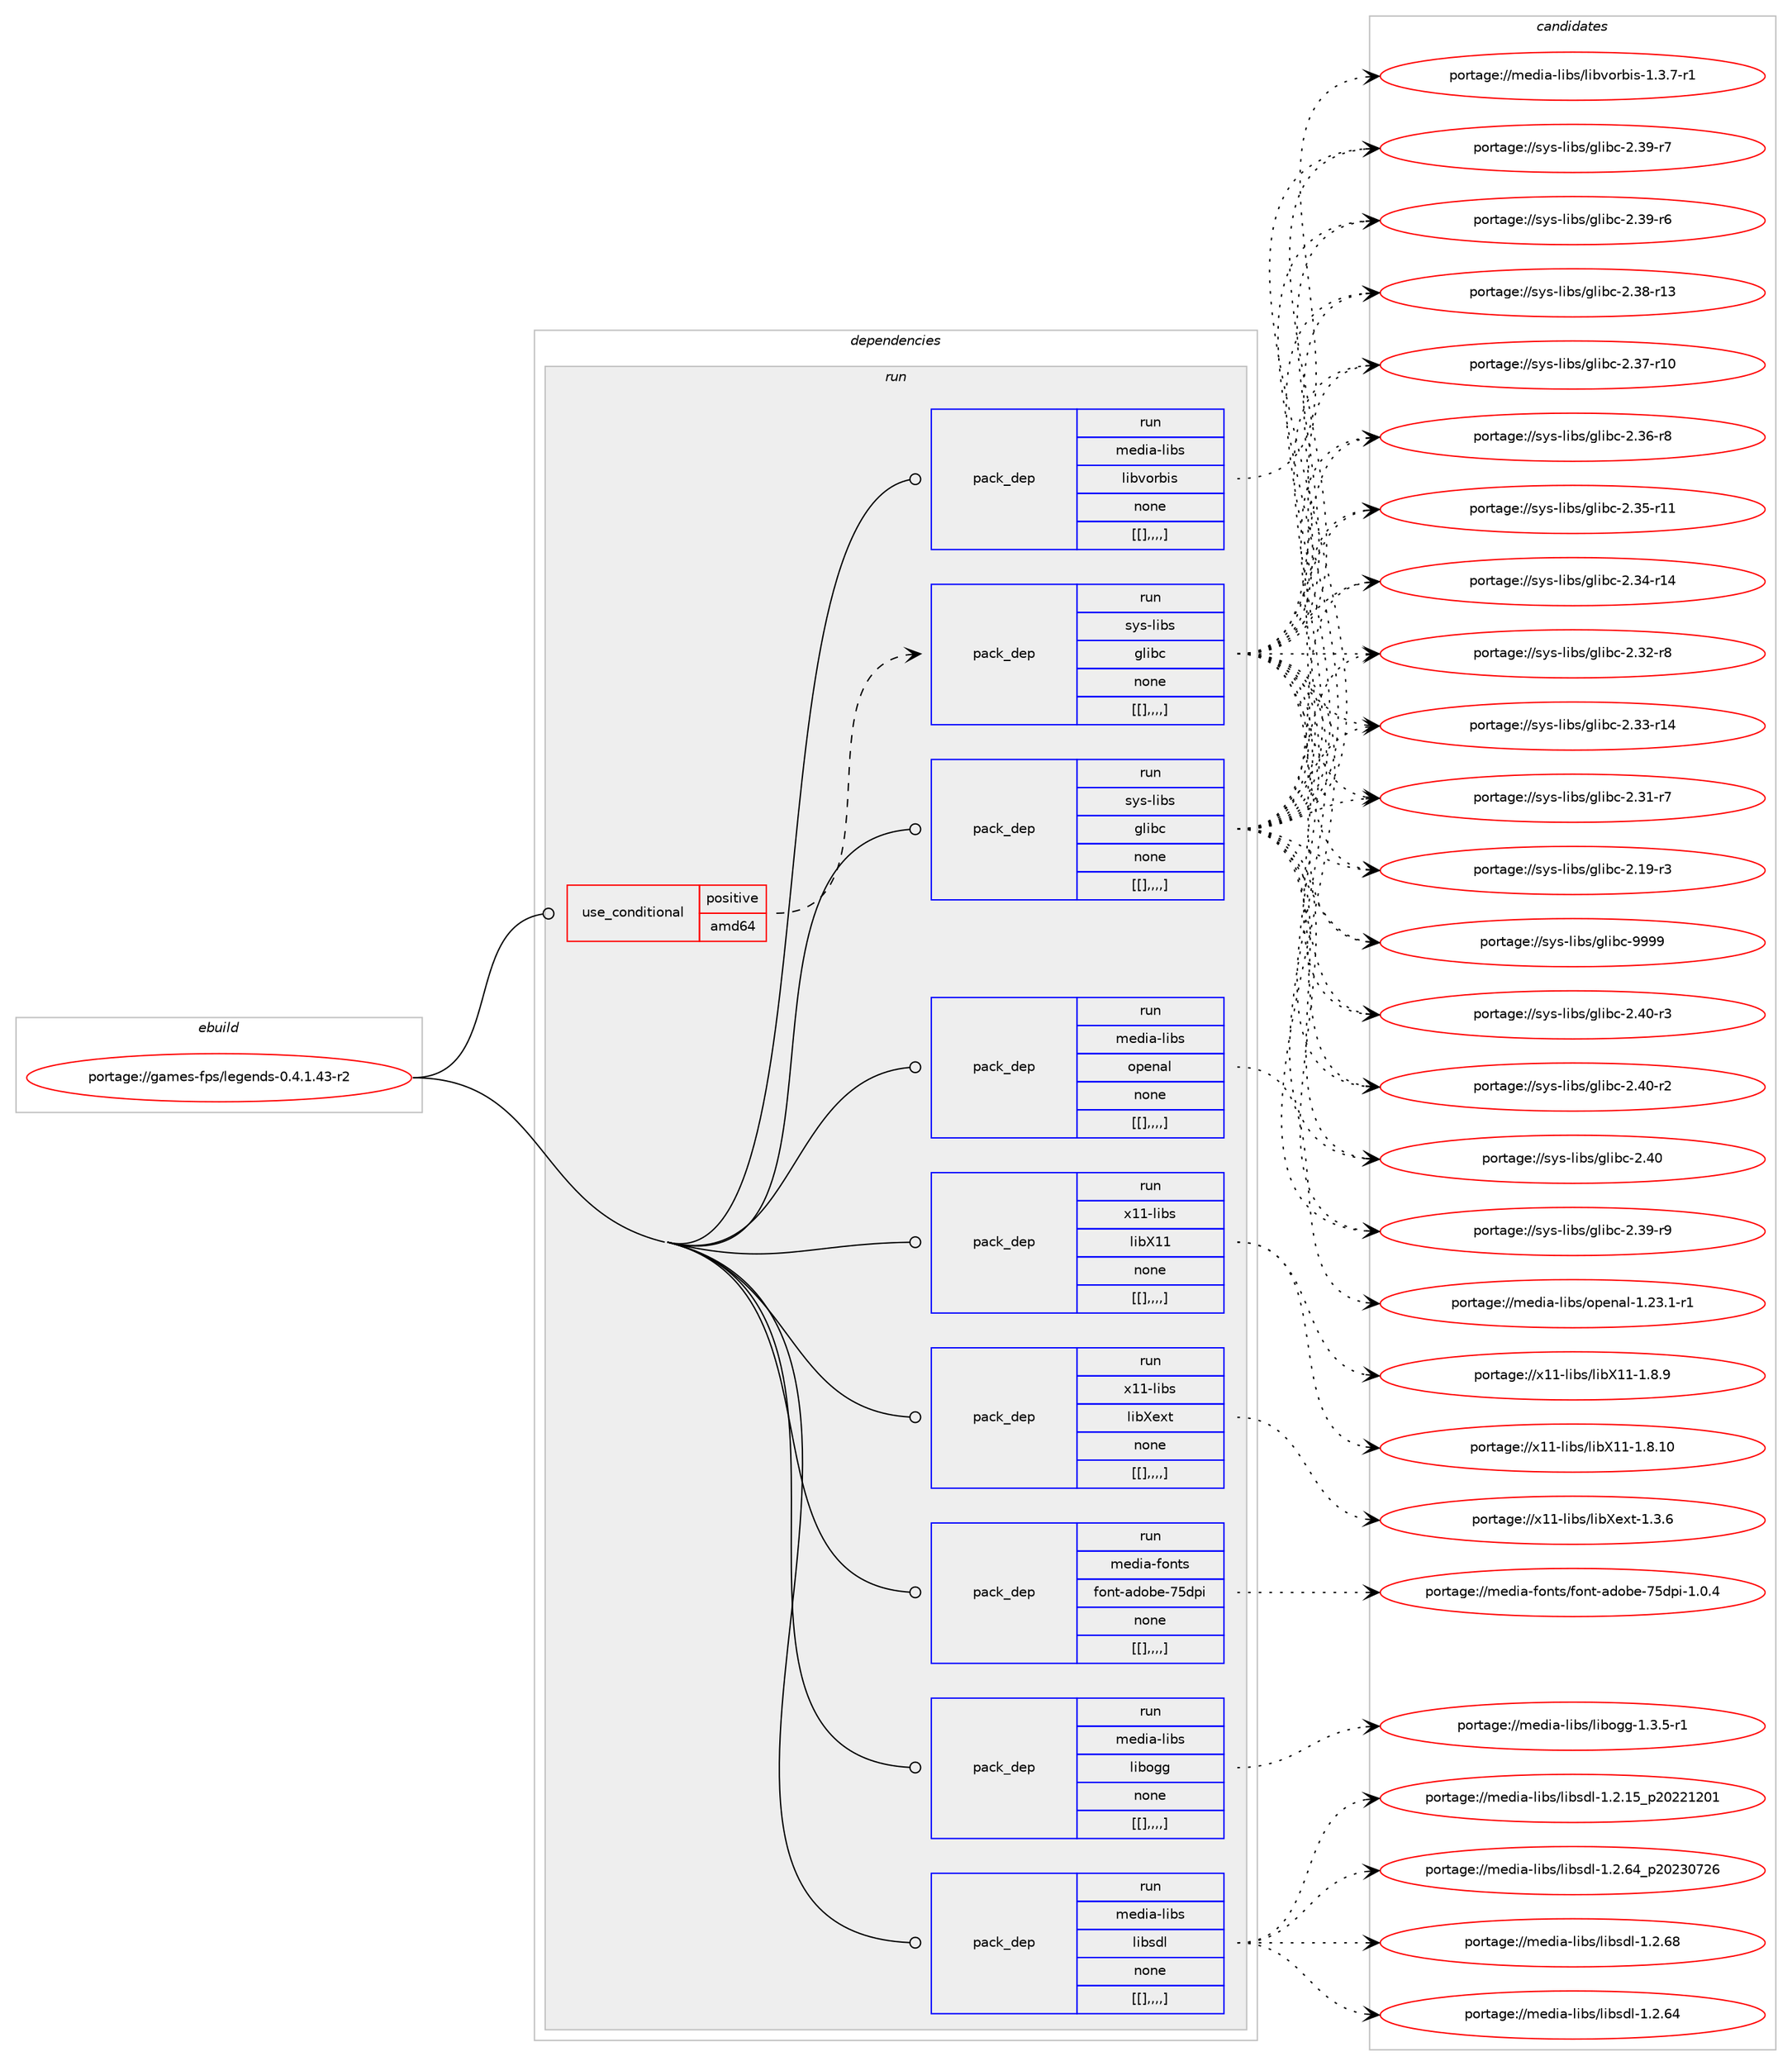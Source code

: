 digraph prolog {

# *************
# Graph options
# *************

newrank=true;
concentrate=true;
compound=true;
graph [rankdir=LR,fontname=Helvetica,fontsize=10,ranksep=1.5];#, ranksep=2.5, nodesep=0.2];
edge  [arrowhead=vee];
node  [fontname=Helvetica,fontsize=10];

# **********
# The ebuild
# **********

subgraph cluster_leftcol {
color=gray;
label=<<i>ebuild</i>>;
id [label="portage://games-fps/legends-0.4.1.43-r2", color=red, width=4, href="../games-fps/legends-0.4.1.43-r2.svg"];
}

# ****************
# The dependencies
# ****************

subgraph cluster_midcol {
color=gray;
label=<<i>dependencies</i>>;
subgraph cluster_compile {
fillcolor="#eeeeee";
style=filled;
label=<<i>compile</i>>;
}
subgraph cluster_compileandrun {
fillcolor="#eeeeee";
style=filled;
label=<<i>compile and run</i>>;
}
subgraph cluster_run {
fillcolor="#eeeeee";
style=filled;
label=<<i>run</i>>;
subgraph cond65736 {
dependency233688 [label=<<TABLE BORDER="0" CELLBORDER="1" CELLSPACING="0" CELLPADDING="4"><TR><TD ROWSPAN="3" CELLPADDING="10">use_conditional</TD></TR><TR><TD>positive</TD></TR><TR><TD>amd64</TD></TR></TABLE>>, shape=none, color=red];
subgraph pack166458 {
dependency233689 [label=<<TABLE BORDER="0" CELLBORDER="1" CELLSPACING="0" CELLPADDING="4" WIDTH="220"><TR><TD ROWSPAN="6" CELLPADDING="30">pack_dep</TD></TR><TR><TD WIDTH="110">run</TD></TR><TR><TD>sys-libs</TD></TR><TR><TD>glibc</TD></TR><TR><TD>none</TD></TR><TR><TD>[[],,,,]</TD></TR></TABLE>>, shape=none, color=blue];
}
dependency233688:e -> dependency233689:w [weight=20,style="dashed",arrowhead="vee"];
}
id:e -> dependency233688:w [weight=20,style="solid",arrowhead="odot"];
subgraph pack166459 {
dependency233690 [label=<<TABLE BORDER="0" CELLBORDER="1" CELLSPACING="0" CELLPADDING="4" WIDTH="220"><TR><TD ROWSPAN="6" CELLPADDING="30">pack_dep</TD></TR><TR><TD WIDTH="110">run</TD></TR><TR><TD>media-fonts</TD></TR><TR><TD>font-adobe-75dpi</TD></TR><TR><TD>none</TD></TR><TR><TD>[[],,,,]</TD></TR></TABLE>>, shape=none, color=blue];
}
id:e -> dependency233690:w [weight=20,style="solid",arrowhead="odot"];
subgraph pack166460 {
dependency233691 [label=<<TABLE BORDER="0" CELLBORDER="1" CELLSPACING="0" CELLPADDING="4" WIDTH="220"><TR><TD ROWSPAN="6" CELLPADDING="30">pack_dep</TD></TR><TR><TD WIDTH="110">run</TD></TR><TR><TD>media-libs</TD></TR><TR><TD>libogg</TD></TR><TR><TD>none</TD></TR><TR><TD>[[],,,,]</TD></TR></TABLE>>, shape=none, color=blue];
}
id:e -> dependency233691:w [weight=20,style="solid",arrowhead="odot"];
subgraph pack166461 {
dependency233692 [label=<<TABLE BORDER="0" CELLBORDER="1" CELLSPACING="0" CELLPADDING="4" WIDTH="220"><TR><TD ROWSPAN="6" CELLPADDING="30">pack_dep</TD></TR><TR><TD WIDTH="110">run</TD></TR><TR><TD>media-libs</TD></TR><TR><TD>libsdl</TD></TR><TR><TD>none</TD></TR><TR><TD>[[],,,,]</TD></TR></TABLE>>, shape=none, color=blue];
}
id:e -> dependency233692:w [weight=20,style="solid",arrowhead="odot"];
subgraph pack166462 {
dependency233693 [label=<<TABLE BORDER="0" CELLBORDER="1" CELLSPACING="0" CELLPADDING="4" WIDTH="220"><TR><TD ROWSPAN="6" CELLPADDING="30">pack_dep</TD></TR><TR><TD WIDTH="110">run</TD></TR><TR><TD>media-libs</TD></TR><TR><TD>libvorbis</TD></TR><TR><TD>none</TD></TR><TR><TD>[[],,,,]</TD></TR></TABLE>>, shape=none, color=blue];
}
id:e -> dependency233693:w [weight=20,style="solid",arrowhead="odot"];
subgraph pack166463 {
dependency233694 [label=<<TABLE BORDER="0" CELLBORDER="1" CELLSPACING="0" CELLPADDING="4" WIDTH="220"><TR><TD ROWSPAN="6" CELLPADDING="30">pack_dep</TD></TR><TR><TD WIDTH="110">run</TD></TR><TR><TD>media-libs</TD></TR><TR><TD>openal</TD></TR><TR><TD>none</TD></TR><TR><TD>[[],,,,]</TD></TR></TABLE>>, shape=none, color=blue];
}
id:e -> dependency233694:w [weight=20,style="solid",arrowhead="odot"];
subgraph pack166464 {
dependency233695 [label=<<TABLE BORDER="0" CELLBORDER="1" CELLSPACING="0" CELLPADDING="4" WIDTH="220"><TR><TD ROWSPAN="6" CELLPADDING="30">pack_dep</TD></TR><TR><TD WIDTH="110">run</TD></TR><TR><TD>sys-libs</TD></TR><TR><TD>glibc</TD></TR><TR><TD>none</TD></TR><TR><TD>[[],,,,]</TD></TR></TABLE>>, shape=none, color=blue];
}
id:e -> dependency233695:w [weight=20,style="solid",arrowhead="odot"];
subgraph pack166465 {
dependency233696 [label=<<TABLE BORDER="0" CELLBORDER="1" CELLSPACING="0" CELLPADDING="4" WIDTH="220"><TR><TD ROWSPAN="6" CELLPADDING="30">pack_dep</TD></TR><TR><TD WIDTH="110">run</TD></TR><TR><TD>x11-libs</TD></TR><TR><TD>libX11</TD></TR><TR><TD>none</TD></TR><TR><TD>[[],,,,]</TD></TR></TABLE>>, shape=none, color=blue];
}
id:e -> dependency233696:w [weight=20,style="solid",arrowhead="odot"];
subgraph pack166466 {
dependency233697 [label=<<TABLE BORDER="0" CELLBORDER="1" CELLSPACING="0" CELLPADDING="4" WIDTH="220"><TR><TD ROWSPAN="6" CELLPADDING="30">pack_dep</TD></TR><TR><TD WIDTH="110">run</TD></TR><TR><TD>x11-libs</TD></TR><TR><TD>libXext</TD></TR><TR><TD>none</TD></TR><TR><TD>[[],,,,]</TD></TR></TABLE>>, shape=none, color=blue];
}
id:e -> dependency233697:w [weight=20,style="solid",arrowhead="odot"];
}
}

# **************
# The candidates
# **************

subgraph cluster_choices {
rank=same;
color=gray;
label=<<i>candidates</i>>;

subgraph choice166458 {
color=black;
nodesep=1;
choice11512111545108105981154710310810598994557575757 [label="portage://sys-libs/glibc-9999", color=red, width=4,href="../sys-libs/glibc-9999.svg"];
choice115121115451081059811547103108105989945504652484511451 [label="portage://sys-libs/glibc-2.40-r3", color=red, width=4,href="../sys-libs/glibc-2.40-r3.svg"];
choice115121115451081059811547103108105989945504652484511450 [label="portage://sys-libs/glibc-2.40-r2", color=red, width=4,href="../sys-libs/glibc-2.40-r2.svg"];
choice11512111545108105981154710310810598994550465248 [label="portage://sys-libs/glibc-2.40", color=red, width=4,href="../sys-libs/glibc-2.40.svg"];
choice115121115451081059811547103108105989945504651574511457 [label="portage://sys-libs/glibc-2.39-r9", color=red, width=4,href="../sys-libs/glibc-2.39-r9.svg"];
choice115121115451081059811547103108105989945504651574511455 [label="portage://sys-libs/glibc-2.39-r7", color=red, width=4,href="../sys-libs/glibc-2.39-r7.svg"];
choice115121115451081059811547103108105989945504651574511454 [label="portage://sys-libs/glibc-2.39-r6", color=red, width=4,href="../sys-libs/glibc-2.39-r6.svg"];
choice11512111545108105981154710310810598994550465156451144951 [label="portage://sys-libs/glibc-2.38-r13", color=red, width=4,href="../sys-libs/glibc-2.38-r13.svg"];
choice11512111545108105981154710310810598994550465155451144948 [label="portage://sys-libs/glibc-2.37-r10", color=red, width=4,href="../sys-libs/glibc-2.37-r10.svg"];
choice115121115451081059811547103108105989945504651544511456 [label="portage://sys-libs/glibc-2.36-r8", color=red, width=4,href="../sys-libs/glibc-2.36-r8.svg"];
choice11512111545108105981154710310810598994550465153451144949 [label="portage://sys-libs/glibc-2.35-r11", color=red, width=4,href="../sys-libs/glibc-2.35-r11.svg"];
choice11512111545108105981154710310810598994550465152451144952 [label="portage://sys-libs/glibc-2.34-r14", color=red, width=4,href="../sys-libs/glibc-2.34-r14.svg"];
choice11512111545108105981154710310810598994550465151451144952 [label="portage://sys-libs/glibc-2.33-r14", color=red, width=4,href="../sys-libs/glibc-2.33-r14.svg"];
choice115121115451081059811547103108105989945504651504511456 [label="portage://sys-libs/glibc-2.32-r8", color=red, width=4,href="../sys-libs/glibc-2.32-r8.svg"];
choice115121115451081059811547103108105989945504651494511455 [label="portage://sys-libs/glibc-2.31-r7", color=red, width=4,href="../sys-libs/glibc-2.31-r7.svg"];
choice115121115451081059811547103108105989945504649574511451 [label="portage://sys-libs/glibc-2.19-r3", color=red, width=4,href="../sys-libs/glibc-2.19-r3.svg"];
dependency233689:e -> choice11512111545108105981154710310810598994557575757:w [style=dotted,weight="100"];
dependency233689:e -> choice115121115451081059811547103108105989945504652484511451:w [style=dotted,weight="100"];
dependency233689:e -> choice115121115451081059811547103108105989945504652484511450:w [style=dotted,weight="100"];
dependency233689:e -> choice11512111545108105981154710310810598994550465248:w [style=dotted,weight="100"];
dependency233689:e -> choice115121115451081059811547103108105989945504651574511457:w [style=dotted,weight="100"];
dependency233689:e -> choice115121115451081059811547103108105989945504651574511455:w [style=dotted,weight="100"];
dependency233689:e -> choice115121115451081059811547103108105989945504651574511454:w [style=dotted,weight="100"];
dependency233689:e -> choice11512111545108105981154710310810598994550465156451144951:w [style=dotted,weight="100"];
dependency233689:e -> choice11512111545108105981154710310810598994550465155451144948:w [style=dotted,weight="100"];
dependency233689:e -> choice115121115451081059811547103108105989945504651544511456:w [style=dotted,weight="100"];
dependency233689:e -> choice11512111545108105981154710310810598994550465153451144949:w [style=dotted,weight="100"];
dependency233689:e -> choice11512111545108105981154710310810598994550465152451144952:w [style=dotted,weight="100"];
dependency233689:e -> choice11512111545108105981154710310810598994550465151451144952:w [style=dotted,weight="100"];
dependency233689:e -> choice115121115451081059811547103108105989945504651504511456:w [style=dotted,weight="100"];
dependency233689:e -> choice115121115451081059811547103108105989945504651494511455:w [style=dotted,weight="100"];
dependency233689:e -> choice115121115451081059811547103108105989945504649574511451:w [style=dotted,weight="100"];
}
subgraph choice166459 {
color=black;
nodesep=1;
choice109101100105974510211111011611547102111110116459710011198101455553100112105454946484652 [label="portage://media-fonts/font-adobe-75dpi-1.0.4", color=red, width=4,href="../media-fonts/font-adobe-75dpi-1.0.4.svg"];
dependency233690:e -> choice109101100105974510211111011611547102111110116459710011198101455553100112105454946484652:w [style=dotted,weight="100"];
}
subgraph choice166460 {
color=black;
nodesep=1;
choice10910110010597451081059811547108105981111031034549465146534511449 [label="portage://media-libs/libogg-1.3.5-r1", color=red, width=4,href="../media-libs/libogg-1.3.5-r1.svg"];
dependency233691:e -> choice10910110010597451081059811547108105981111031034549465146534511449:w [style=dotted,weight="100"];
}
subgraph choice166461 {
color=black;
nodesep=1;
choice109101100105974510810598115471081059811510010845494650465456 [label="portage://media-libs/libsdl-1.2.68", color=red, width=4,href="../media-libs/libsdl-1.2.68.svg"];
choice109101100105974510810598115471081059811510010845494650465452951125048505148555054 [label="portage://media-libs/libsdl-1.2.64_p20230726", color=red, width=4,href="../media-libs/libsdl-1.2.64_p20230726.svg"];
choice109101100105974510810598115471081059811510010845494650465452 [label="portage://media-libs/libsdl-1.2.64", color=red, width=4,href="../media-libs/libsdl-1.2.64.svg"];
choice109101100105974510810598115471081059811510010845494650464953951125048505049504849 [label="portage://media-libs/libsdl-1.2.15_p20221201", color=red, width=4,href="../media-libs/libsdl-1.2.15_p20221201.svg"];
dependency233692:e -> choice109101100105974510810598115471081059811510010845494650465456:w [style=dotted,weight="100"];
dependency233692:e -> choice109101100105974510810598115471081059811510010845494650465452951125048505148555054:w [style=dotted,weight="100"];
dependency233692:e -> choice109101100105974510810598115471081059811510010845494650465452:w [style=dotted,weight="100"];
dependency233692:e -> choice109101100105974510810598115471081059811510010845494650464953951125048505049504849:w [style=dotted,weight="100"];
}
subgraph choice166462 {
color=black;
nodesep=1;
choice1091011001059745108105981154710810598118111114981051154549465146554511449 [label="portage://media-libs/libvorbis-1.3.7-r1", color=red, width=4,href="../media-libs/libvorbis-1.3.7-r1.svg"];
dependency233693:e -> choice1091011001059745108105981154710810598118111114981051154549465146554511449:w [style=dotted,weight="100"];
}
subgraph choice166463 {
color=black;
nodesep=1;
choice1091011001059745108105981154711111210111097108454946505146494511449 [label="portage://media-libs/openal-1.23.1-r1", color=red, width=4,href="../media-libs/openal-1.23.1-r1.svg"];
dependency233694:e -> choice1091011001059745108105981154711111210111097108454946505146494511449:w [style=dotted,weight="100"];
}
subgraph choice166464 {
color=black;
nodesep=1;
choice11512111545108105981154710310810598994557575757 [label="portage://sys-libs/glibc-9999", color=red, width=4,href="../sys-libs/glibc-9999.svg"];
choice115121115451081059811547103108105989945504652484511451 [label="portage://sys-libs/glibc-2.40-r3", color=red, width=4,href="../sys-libs/glibc-2.40-r3.svg"];
choice115121115451081059811547103108105989945504652484511450 [label="portage://sys-libs/glibc-2.40-r2", color=red, width=4,href="../sys-libs/glibc-2.40-r2.svg"];
choice11512111545108105981154710310810598994550465248 [label="portage://sys-libs/glibc-2.40", color=red, width=4,href="../sys-libs/glibc-2.40.svg"];
choice115121115451081059811547103108105989945504651574511457 [label="portage://sys-libs/glibc-2.39-r9", color=red, width=4,href="../sys-libs/glibc-2.39-r9.svg"];
choice115121115451081059811547103108105989945504651574511455 [label="portage://sys-libs/glibc-2.39-r7", color=red, width=4,href="../sys-libs/glibc-2.39-r7.svg"];
choice115121115451081059811547103108105989945504651574511454 [label="portage://sys-libs/glibc-2.39-r6", color=red, width=4,href="../sys-libs/glibc-2.39-r6.svg"];
choice11512111545108105981154710310810598994550465156451144951 [label="portage://sys-libs/glibc-2.38-r13", color=red, width=4,href="../sys-libs/glibc-2.38-r13.svg"];
choice11512111545108105981154710310810598994550465155451144948 [label="portage://sys-libs/glibc-2.37-r10", color=red, width=4,href="../sys-libs/glibc-2.37-r10.svg"];
choice115121115451081059811547103108105989945504651544511456 [label="portage://sys-libs/glibc-2.36-r8", color=red, width=4,href="../sys-libs/glibc-2.36-r8.svg"];
choice11512111545108105981154710310810598994550465153451144949 [label="portage://sys-libs/glibc-2.35-r11", color=red, width=4,href="../sys-libs/glibc-2.35-r11.svg"];
choice11512111545108105981154710310810598994550465152451144952 [label="portage://sys-libs/glibc-2.34-r14", color=red, width=4,href="../sys-libs/glibc-2.34-r14.svg"];
choice11512111545108105981154710310810598994550465151451144952 [label="portage://sys-libs/glibc-2.33-r14", color=red, width=4,href="../sys-libs/glibc-2.33-r14.svg"];
choice115121115451081059811547103108105989945504651504511456 [label="portage://sys-libs/glibc-2.32-r8", color=red, width=4,href="../sys-libs/glibc-2.32-r8.svg"];
choice115121115451081059811547103108105989945504651494511455 [label="portage://sys-libs/glibc-2.31-r7", color=red, width=4,href="../sys-libs/glibc-2.31-r7.svg"];
choice115121115451081059811547103108105989945504649574511451 [label="portage://sys-libs/glibc-2.19-r3", color=red, width=4,href="../sys-libs/glibc-2.19-r3.svg"];
dependency233695:e -> choice11512111545108105981154710310810598994557575757:w [style=dotted,weight="100"];
dependency233695:e -> choice115121115451081059811547103108105989945504652484511451:w [style=dotted,weight="100"];
dependency233695:e -> choice115121115451081059811547103108105989945504652484511450:w [style=dotted,weight="100"];
dependency233695:e -> choice11512111545108105981154710310810598994550465248:w [style=dotted,weight="100"];
dependency233695:e -> choice115121115451081059811547103108105989945504651574511457:w [style=dotted,weight="100"];
dependency233695:e -> choice115121115451081059811547103108105989945504651574511455:w [style=dotted,weight="100"];
dependency233695:e -> choice115121115451081059811547103108105989945504651574511454:w [style=dotted,weight="100"];
dependency233695:e -> choice11512111545108105981154710310810598994550465156451144951:w [style=dotted,weight="100"];
dependency233695:e -> choice11512111545108105981154710310810598994550465155451144948:w [style=dotted,weight="100"];
dependency233695:e -> choice115121115451081059811547103108105989945504651544511456:w [style=dotted,weight="100"];
dependency233695:e -> choice11512111545108105981154710310810598994550465153451144949:w [style=dotted,weight="100"];
dependency233695:e -> choice11512111545108105981154710310810598994550465152451144952:w [style=dotted,weight="100"];
dependency233695:e -> choice11512111545108105981154710310810598994550465151451144952:w [style=dotted,weight="100"];
dependency233695:e -> choice115121115451081059811547103108105989945504651504511456:w [style=dotted,weight="100"];
dependency233695:e -> choice115121115451081059811547103108105989945504651494511455:w [style=dotted,weight="100"];
dependency233695:e -> choice115121115451081059811547103108105989945504649574511451:w [style=dotted,weight="100"];
}
subgraph choice166465 {
color=black;
nodesep=1;
choice12049494510810598115471081059888494945494656464948 [label="portage://x11-libs/libX11-1.8.10", color=red, width=4,href="../x11-libs/libX11-1.8.10.svg"];
choice120494945108105981154710810598884949454946564657 [label="portage://x11-libs/libX11-1.8.9", color=red, width=4,href="../x11-libs/libX11-1.8.9.svg"];
dependency233696:e -> choice12049494510810598115471081059888494945494656464948:w [style=dotted,weight="100"];
dependency233696:e -> choice120494945108105981154710810598884949454946564657:w [style=dotted,weight="100"];
}
subgraph choice166466 {
color=black;
nodesep=1;
choice12049494510810598115471081059888101120116454946514654 [label="portage://x11-libs/libXext-1.3.6", color=red, width=4,href="../x11-libs/libXext-1.3.6.svg"];
dependency233697:e -> choice12049494510810598115471081059888101120116454946514654:w [style=dotted,weight="100"];
}
}

}
